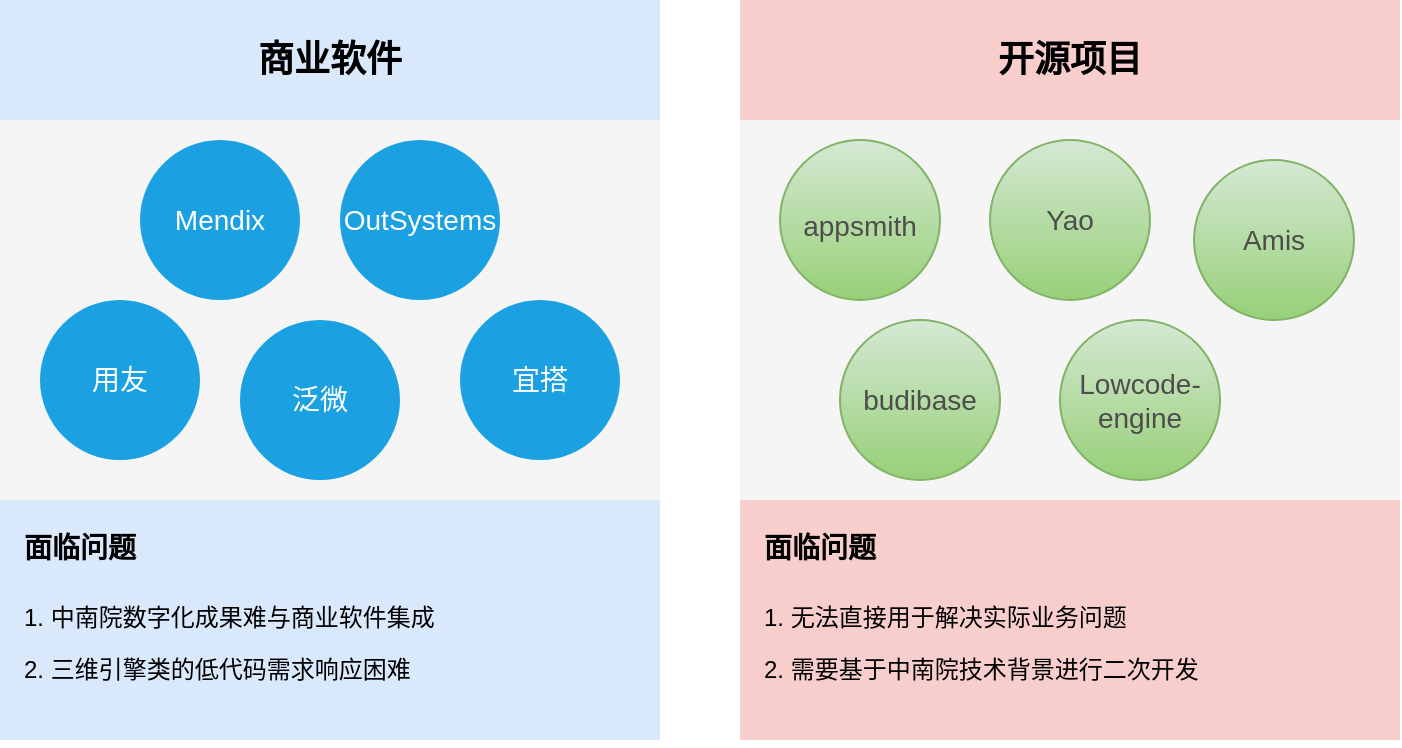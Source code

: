 <mxfile version="24.2.5" type="github">
  <diagram name="第 1 页" id="0m1JGkICXJwfyc3kdz0c">
    <mxGraphModel dx="1481" dy="815" grid="1" gridSize="10" guides="1" tooltips="1" connect="1" arrows="1" fold="1" page="1" pageScale="1" pageWidth="827" pageHeight="1169" math="0" shadow="0">
      <root>
        <mxCell id="0" />
        <mxCell id="1" parent="0" />
        <mxCell id="BSsokl0MyuDhds6KbzqO-1" value="" style="rounded=0;whiteSpace=wrap;html=1;fillColor=#f5f5f5;fontColor=#333333;strokeColor=none;" parent="1" vertex="1">
          <mxGeometry x="150" y="120" width="330" height="370" as="geometry" />
        </mxCell>
        <mxCell id="BSsokl0MyuDhds6KbzqO-2" value="" style="rounded=0;whiteSpace=wrap;html=1;fillColor=#f5f5f5;fontColor=#333333;strokeColor=none;" parent="1" vertex="1">
          <mxGeometry x="520" y="120" width="330" height="370" as="geometry" />
        </mxCell>
        <mxCell id="BSsokl0MyuDhds6KbzqO-3" value="" style="rounded=0;whiteSpace=wrap;html=1;fillColor=#dae8fc;strokeColor=none;" parent="1" vertex="1">
          <mxGeometry x="150" y="370" width="330" height="120" as="geometry" />
        </mxCell>
        <mxCell id="BSsokl0MyuDhds6KbzqO-4" value="" style="rounded=0;whiteSpace=wrap;html=1;fillColor=#f8cecc;strokeColor=none;" parent="1" vertex="1">
          <mxGeometry x="520" y="370" width="330" height="120" as="geometry" />
        </mxCell>
        <mxCell id="BSsokl0MyuDhds6KbzqO-5" value="&lt;font style=&quot;font-size: 14px;&quot;&gt;用友&lt;/font&gt;" style="ellipse;whiteSpace=wrap;html=1;aspect=fixed;fillColor=#1ba1e2;fontColor=#ffffff;strokeColor=none;" parent="1" vertex="1">
          <mxGeometry x="170" y="270" width="80" height="80" as="geometry" />
        </mxCell>
        <mxCell id="BSsokl0MyuDhds6KbzqO-6" value="&lt;font style=&quot;font-size: 14px;&quot;&gt;泛微&lt;/font&gt;" style="ellipse;whiteSpace=wrap;html=1;aspect=fixed;fillColor=#1ba1e2;fontColor=#ffffff;strokeColor=none;" parent="1" vertex="1">
          <mxGeometry x="270" y="280" width="80" height="80" as="geometry" />
        </mxCell>
        <mxCell id="BSsokl0MyuDhds6KbzqO-7" value="&lt;font style=&quot;font-size: 14px;&quot;&gt;宜搭&lt;/font&gt;" style="ellipse;whiteSpace=wrap;html=1;aspect=fixed;fillColor=#1ba1e2;fontColor=#ffffff;strokeColor=none;" parent="1" vertex="1">
          <mxGeometry x="380" y="270" width="80" height="80" as="geometry" />
        </mxCell>
        <mxCell id="BSsokl0MyuDhds6KbzqO-8" value="&lt;a style=&quot;box-sizing: border-box; text-decoration-line: none; text-align: start; text-wrap: nowrap;&quot; class=&quot;Link__StyledLink-sc-14289xe-0 dheQRw&quot; href=&quot;https://github.com/Budibase/budibase&quot;&gt;&lt;span style=&quot;box-sizing: border-box; overflow: hidden; text-overflow: ellipsis;&quot; class=&quot;Text-sc-17v1xeu-0 qaOIC search-match&quot;&gt;&lt;span style=&quot;box-sizing: border-box;&quot;&gt;&lt;font color=&quot;#4d4d4d&quot; style=&quot;font-size: 14px;&quot; face=&quot;Helvetica&quot;&gt;budibase&lt;/font&gt;&lt;/span&gt;&lt;/span&gt;&lt;/a&gt;" style="ellipse;whiteSpace=wrap;html=1;aspect=fixed;strokeColor=#82b366;fillColor=#d5e8d4;gradientColor=#97d077;" parent="1" vertex="1">
          <mxGeometry x="570" y="280" width="80" height="80" as="geometry" />
        </mxCell>
        <mxCell id="BSsokl0MyuDhds6KbzqO-9" value="&lt;font color=&quot;#4d4d4d&quot; style=&quot;font-size: 14px;&quot; face=&quot;Helvetica&quot;&gt;&lt;span style=&quot;vertical-align: baseline;&quot;&gt;Lowcode&lt;/span&gt;&lt;span style=&quot;vertical-align: baseline;&quot;&gt;-engine&lt;/span&gt;&lt;/font&gt;" style="ellipse;whiteSpace=wrap;html=1;aspect=fixed;strokeColor=#82b366;fillColor=#d5e8d4;gradientColor=#97d077;" parent="1" vertex="1">
          <mxGeometry x="680" y="280" width="80" height="80" as="geometry" />
        </mxCell>
        <mxCell id="BSsokl0MyuDhds6KbzqO-10" value="&lt;span style=&quot;vertical-align: baseline;&quot;&gt;&lt;font color=&quot;#4d4d4d&quot; style=&quot;font-size: 14px;&quot; face=&quot;Helvetica&quot;&gt;Amis&lt;/font&gt;&lt;/span&gt;" style="ellipse;whiteSpace=wrap;html=1;aspect=fixed;strokeColor=#82b366;fillColor=#d5e8d4;gradientColor=#97d077;" parent="1" vertex="1">
          <mxGeometry x="747" y="200" width="80" height="80" as="geometry" />
        </mxCell>
        <mxCell id="BSsokl0MyuDhds6KbzqO-11" value="&lt;h1 style=&quot;box-sizing: border-box; outline: 0px; margin: 0px; padding: 0px; overflow-wrap: break-word; word-break: break-all; font-variant-ligatures: common-ligatures; text-align: start;&quot; id=&quot;articleContentId&quot; class=&quot;title-article&quot;&gt;&lt;font color=&quot;#4d4d4d&quot; face=&quot;Helvetica&quot; style=&quot;font-weight: normal; font-size: 14px;&quot;&gt;appsmith&lt;/font&gt;&lt;/h1&gt;" style="ellipse;whiteSpace=wrap;html=1;aspect=fixed;fillColor=#d5e8d4;strokeColor=#82b366;gradientColor=#97d077;" parent="1" vertex="1">
          <mxGeometry x="540" y="190" width="80" height="80" as="geometry" />
        </mxCell>
        <mxCell id="BSsokl0MyuDhds6KbzqO-12" value="&lt;font style=&quot;font-size: 14px;&quot;&gt;Mendix&lt;/font&gt;" style="ellipse;whiteSpace=wrap;html=1;aspect=fixed;fillColor=#1ba1e2;fontColor=#ffffff;strokeColor=none;" parent="1" vertex="1">
          <mxGeometry x="220" y="190" width="80" height="80" as="geometry" />
        </mxCell>
        <mxCell id="BSsokl0MyuDhds6KbzqO-13" value="&lt;font size=&quot;1&quot; style=&quot;&quot;&gt;&lt;b style=&quot;font-size: 18px;&quot;&gt;商业软件&lt;/b&gt;&lt;/font&gt;" style="rounded=0;whiteSpace=wrap;html=1;fillColor=#dae8fc;strokeColor=none;" parent="1" vertex="1">
          <mxGeometry x="150" y="120" width="330" height="60" as="geometry" />
        </mxCell>
        <mxCell id="BSsokl0MyuDhds6KbzqO-14" value="&lt;font style=&quot;font-size: 18px;&quot;&gt;&lt;b&gt;开源项目&lt;/b&gt;&lt;/font&gt;" style="rounded=0;whiteSpace=wrap;html=1;fillColor=#f8cecc;strokeColor=none;" parent="1" vertex="1">
          <mxGeometry x="520" y="120" width="330" height="60" as="geometry" />
        </mxCell>
        <mxCell id="BSsokl0MyuDhds6KbzqO-15" value="&lt;h1 style=&quot;margin-top: 0px;&quot;&gt;&lt;font style=&quot;font-size: 14px;&quot;&gt;面临问题&lt;/font&gt;&lt;/h1&gt;&lt;p&gt;1. 中南院数字化成果难与商业软件集成&lt;/p&gt;&lt;p&gt;2. 三维引擎类的低代码需求响应困难&lt;/p&gt;" style="text;html=1;whiteSpace=wrap;overflow=hidden;rounded=0;" parent="1" vertex="1">
          <mxGeometry x="160" y="370" width="310" height="120" as="geometry" />
        </mxCell>
        <mxCell id="BSsokl0MyuDhds6KbzqO-16" value="&lt;h1 style=&quot;margin-top: 0px;&quot;&gt;&lt;font style=&quot;font-size: 14px;&quot;&gt;面临问题&lt;/font&gt;&lt;/h1&gt;&lt;p&gt;1. 无法直接用于解决实际业务问题&lt;/p&gt;&lt;p&gt;2. 需要基于中南院技术背景进行二次开发&lt;/p&gt;" style="text;html=1;whiteSpace=wrap;overflow=hidden;rounded=0;" parent="1" vertex="1">
          <mxGeometry x="530" y="370" width="310" height="120" as="geometry" />
        </mxCell>
        <mxCell id="BSsokl0MyuDhds6KbzqO-17" value="&lt;span style=&quot;vertical-align: baseline;&quot;&gt;&lt;font color=&quot;#4d4d4d&quot; style=&quot;font-size: 14px;&quot; face=&quot;Helvetica&quot;&gt;Yao&lt;/font&gt;&lt;/span&gt;" style="ellipse;whiteSpace=wrap;html=1;aspect=fixed;strokeColor=#82b366;fillColor=#d5e8d4;gradientColor=#97d077;" parent="1" vertex="1">
          <mxGeometry x="645" y="190" width="80" height="80" as="geometry" />
        </mxCell>
        <mxCell id="BSsokl0MyuDhds6KbzqO-19" value="&lt;span style=&quot;vertical-align: baseline;&quot;&gt;&lt;font style=&quot;font-size: 14px;&quot; face=&quot;Helvetica&quot;&gt;OutSystems&lt;/font&gt;&lt;/span&gt;" style="ellipse;whiteSpace=wrap;html=1;aspect=fixed;fillColor=#1ba1e2;fontColor=#ffffff;strokeColor=none;" parent="1" vertex="1">
          <mxGeometry x="320" y="190" width="80" height="80" as="geometry" />
        </mxCell>
      </root>
    </mxGraphModel>
  </diagram>
</mxfile>
